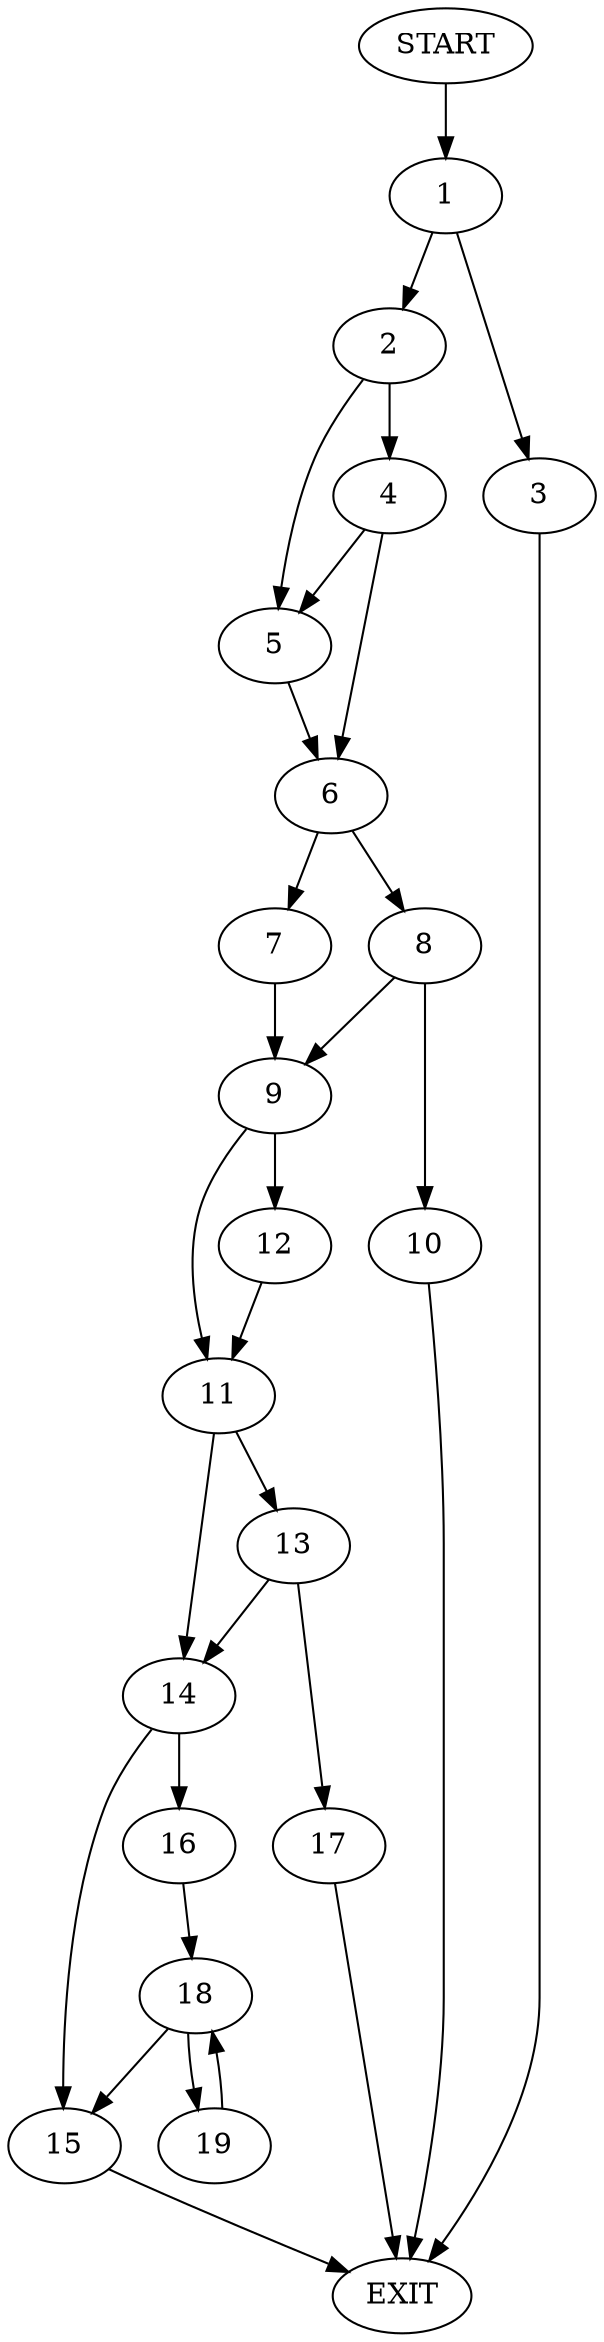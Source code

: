 digraph {
0 [label="START"]
20 [label="EXIT"]
0 -> 1
1 -> 2
1 -> 3
2 -> 4
2 -> 5
3 -> 20
4 -> 6
4 -> 5
5 -> 6
6 -> 7
6 -> 8
7 -> 9
8 -> 9
8 -> 10
10 -> 20
9 -> 11
9 -> 12
11 -> 13
11 -> 14
12 -> 11
14 -> 15
14 -> 16
13 -> 17
13 -> 14
17 -> 20
15 -> 20
16 -> 18
18 -> 15
18 -> 19
19 -> 18
}
